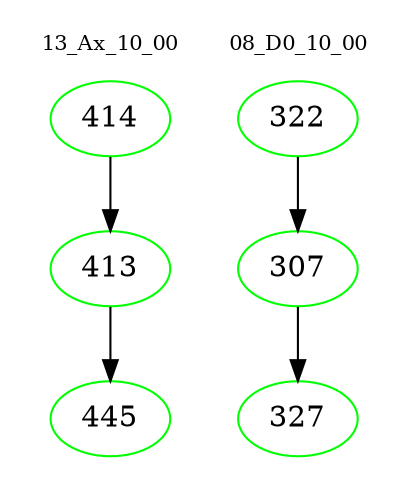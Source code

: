digraph{
subgraph cluster_0 {
color = white
label = "13_Ax_10_00";
fontsize=10;
T0_414 [label="414", color="green"]
T0_414 -> T0_413 [color="black"]
T0_413 [label="413", color="green"]
T0_413 -> T0_445 [color="black"]
T0_445 [label="445", color="green"]
}
subgraph cluster_1 {
color = white
label = "08_D0_10_00";
fontsize=10;
T1_322 [label="322", color="green"]
T1_322 -> T1_307 [color="black"]
T1_307 [label="307", color="green"]
T1_307 -> T1_327 [color="black"]
T1_327 [label="327", color="green"]
}
}
